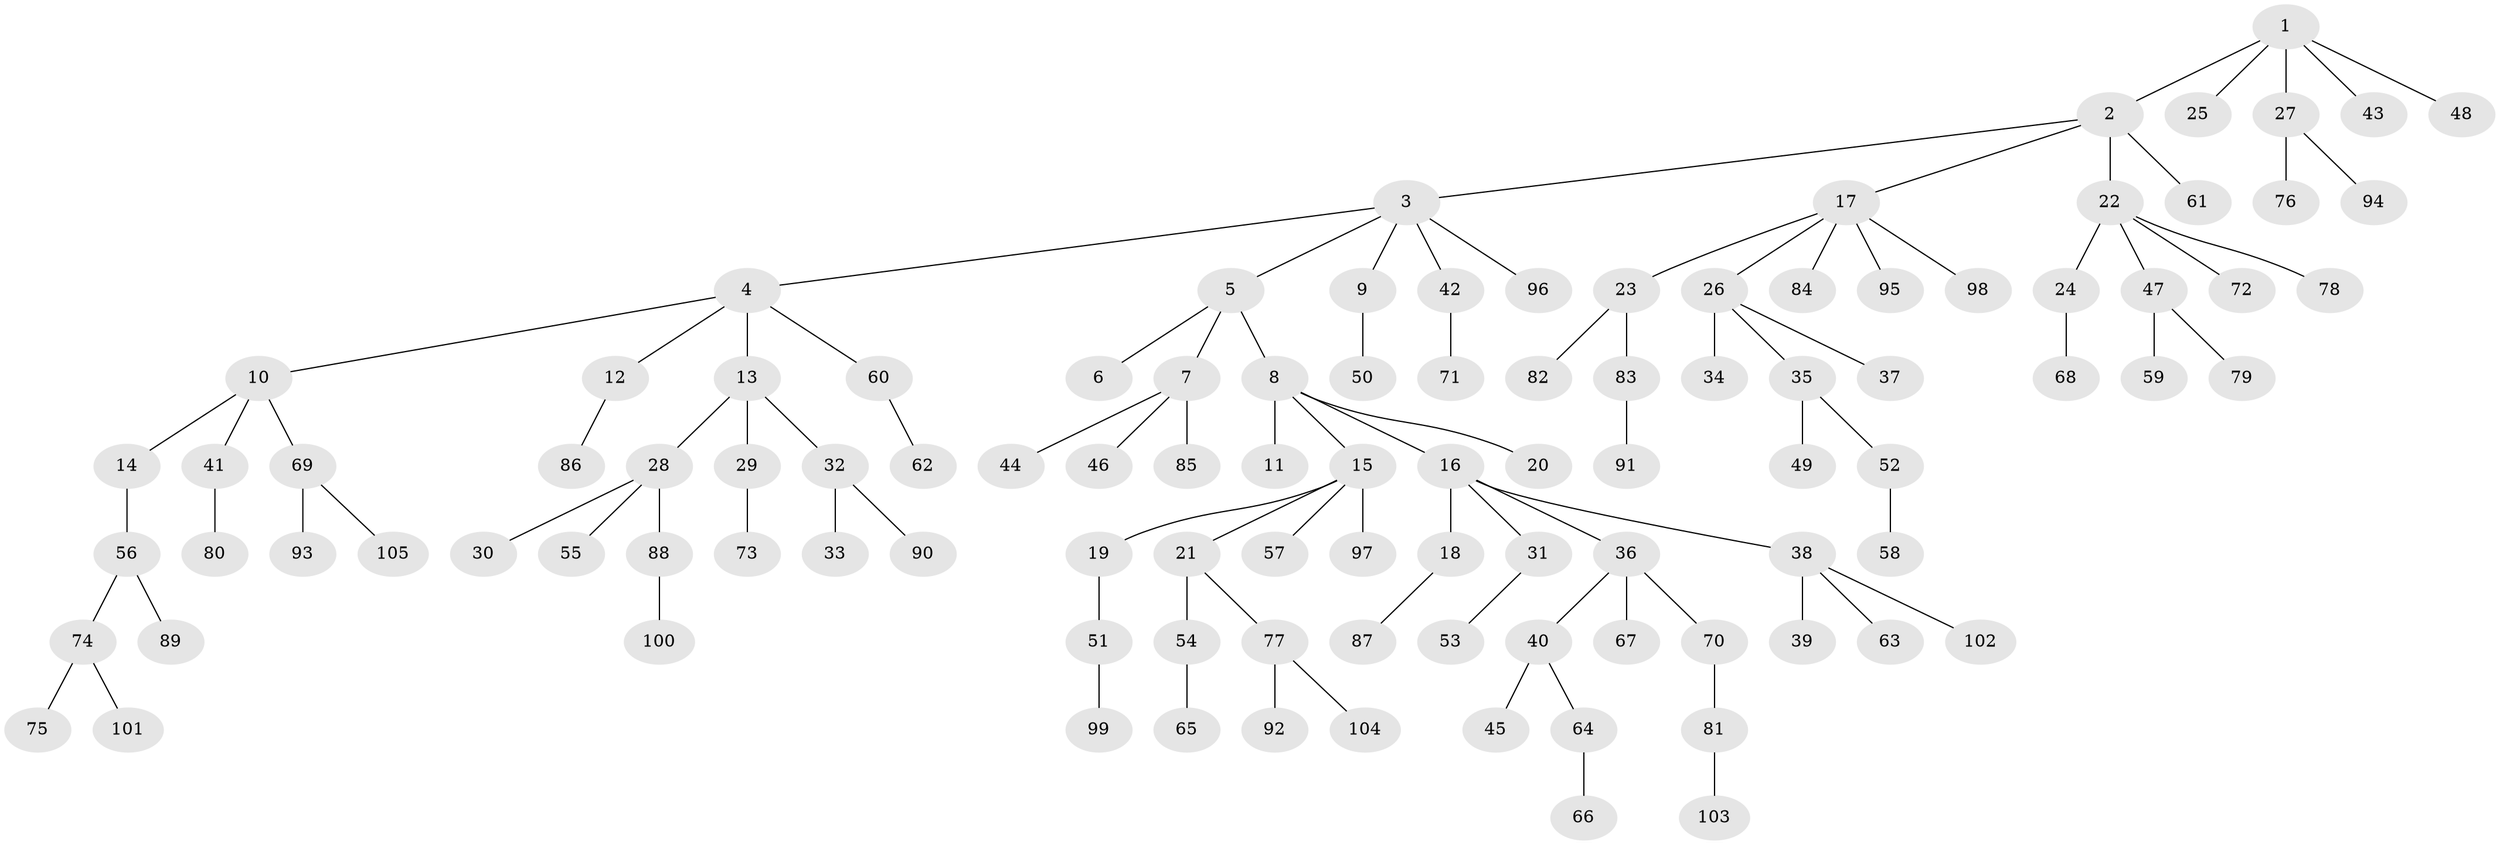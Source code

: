 // Generated by graph-tools (version 1.1) at 2025/15/03/09/25 04:15:33]
// undirected, 105 vertices, 104 edges
graph export_dot {
graph [start="1"]
  node [color=gray90,style=filled];
  1;
  2;
  3;
  4;
  5;
  6;
  7;
  8;
  9;
  10;
  11;
  12;
  13;
  14;
  15;
  16;
  17;
  18;
  19;
  20;
  21;
  22;
  23;
  24;
  25;
  26;
  27;
  28;
  29;
  30;
  31;
  32;
  33;
  34;
  35;
  36;
  37;
  38;
  39;
  40;
  41;
  42;
  43;
  44;
  45;
  46;
  47;
  48;
  49;
  50;
  51;
  52;
  53;
  54;
  55;
  56;
  57;
  58;
  59;
  60;
  61;
  62;
  63;
  64;
  65;
  66;
  67;
  68;
  69;
  70;
  71;
  72;
  73;
  74;
  75;
  76;
  77;
  78;
  79;
  80;
  81;
  82;
  83;
  84;
  85;
  86;
  87;
  88;
  89;
  90;
  91;
  92;
  93;
  94;
  95;
  96;
  97;
  98;
  99;
  100;
  101;
  102;
  103;
  104;
  105;
  1 -- 2;
  1 -- 25;
  1 -- 27;
  1 -- 43;
  1 -- 48;
  2 -- 3;
  2 -- 17;
  2 -- 22;
  2 -- 61;
  3 -- 4;
  3 -- 5;
  3 -- 9;
  3 -- 42;
  3 -- 96;
  4 -- 10;
  4 -- 12;
  4 -- 13;
  4 -- 60;
  5 -- 6;
  5 -- 7;
  5 -- 8;
  7 -- 44;
  7 -- 46;
  7 -- 85;
  8 -- 11;
  8 -- 15;
  8 -- 16;
  8 -- 20;
  9 -- 50;
  10 -- 14;
  10 -- 41;
  10 -- 69;
  12 -- 86;
  13 -- 28;
  13 -- 29;
  13 -- 32;
  14 -- 56;
  15 -- 19;
  15 -- 21;
  15 -- 57;
  15 -- 97;
  16 -- 18;
  16 -- 31;
  16 -- 36;
  16 -- 38;
  17 -- 23;
  17 -- 26;
  17 -- 84;
  17 -- 95;
  17 -- 98;
  18 -- 87;
  19 -- 51;
  21 -- 54;
  21 -- 77;
  22 -- 24;
  22 -- 47;
  22 -- 72;
  22 -- 78;
  23 -- 82;
  23 -- 83;
  24 -- 68;
  26 -- 34;
  26 -- 35;
  26 -- 37;
  27 -- 76;
  27 -- 94;
  28 -- 30;
  28 -- 55;
  28 -- 88;
  29 -- 73;
  31 -- 53;
  32 -- 33;
  32 -- 90;
  35 -- 49;
  35 -- 52;
  36 -- 40;
  36 -- 67;
  36 -- 70;
  38 -- 39;
  38 -- 63;
  38 -- 102;
  40 -- 45;
  40 -- 64;
  41 -- 80;
  42 -- 71;
  47 -- 59;
  47 -- 79;
  51 -- 99;
  52 -- 58;
  54 -- 65;
  56 -- 74;
  56 -- 89;
  60 -- 62;
  64 -- 66;
  69 -- 93;
  69 -- 105;
  70 -- 81;
  74 -- 75;
  74 -- 101;
  77 -- 92;
  77 -- 104;
  81 -- 103;
  83 -- 91;
  88 -- 100;
}
